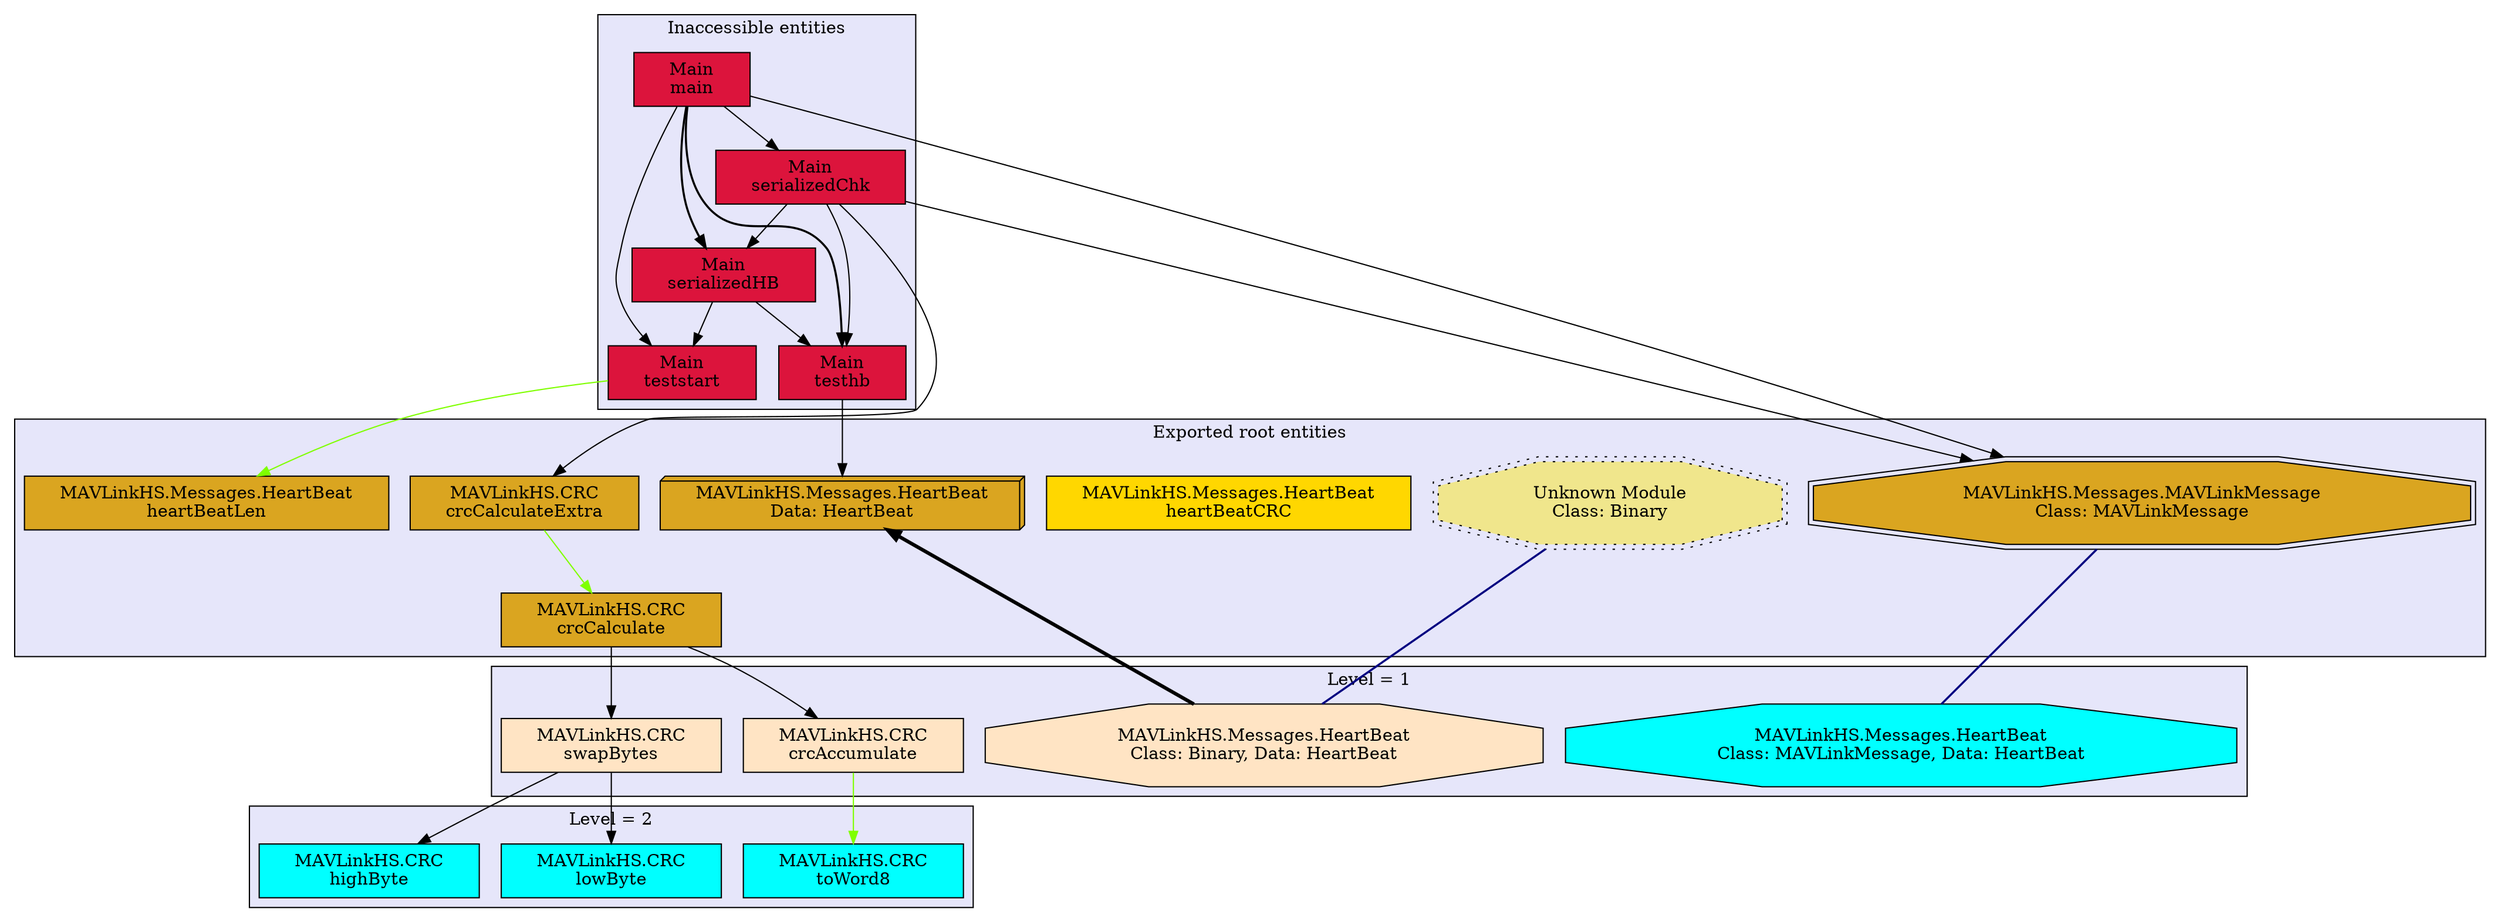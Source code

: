 digraph "Levels within software" {
    node [margin="0.4,0.1"
         ,style=filled];
    subgraph "cluster_-1" {
        graph [label="Inaccessible entities"
              ,style=filled
              ,fillcolor=lavender];
        23 [label="Main\nmain"
           ,shape=box
           ,fillcolor=crimson
           ,style="filled,solid"];
        24 [label="Main\nserializedChk"
           ,shape=box
           ,fillcolor=crimson
           ,style="filled,solid"];
        25 [label="Main\nserializedHB"
           ,shape=box
           ,fillcolor=crimson
           ,style="filled,solid"];
        26 [label="Main\ntesthb"
           ,shape=box
           ,fillcolor=crimson
           ,style="filled,solid"];
        27 [label="Main\nteststart"
           ,shape=box
           ,fillcolor=crimson
           ,style="filled,solid"];
    }
    subgraph cluster_0 {
        graph [label="Exported root entities"
              ,style=filled
              ,fillcolor=lavender];
        2 [label="MAVLinkHS.CRC\ncrcCalculate"
          ,shape=box
          ,fillcolor=goldenrod
          ,style="filled,solid"];
        3 [label="MAVLinkHS.CRC\ncrcCalculateExtra"
          ,shape=box
          ,fillcolor=goldenrod
          ,style="filled,solid"];
        8 [label="MAVLinkHS.Messages.HeartBeat\nData: HeartBeat"
          ,shape=box3d
          ,fillcolor=goldenrod
          ,style="filled,solid"];
        14 [label="MAVLinkHS.Messages.HeartBeat\nheartBeatCRC"
           ,shape=box
           ,fillcolor=gold
           ,style="filled,solid"];
        15 [label="MAVLinkHS.Messages.HeartBeat\nheartBeatLen"
           ,shape=box
           ,fillcolor=goldenrod
           ,style="filled,solid"];
        21 [label="MAVLinkHS.Messages.MAVLinkMessage\nClass: MAVLinkMessage"
           ,shape=doubleoctagon
           ,fillcolor=goldenrod
           ,style="filled,solid"];
        28 [label="Unknown Module\nClass: Binary"
           ,shape=doubleoctagon
           ,fillcolor=khaki
           ,style="filled,dotted"];
    }
    subgraph cluster_1 {
        graph [label="Level = 1"
              ,style=filled
              ,fillcolor=lavender];
        1 [label="MAVLinkHS.CRC\ncrcAccumulate"
          ,shape=box
          ,fillcolor=bisque
          ,style="filled,solid"];
        6 [label="MAVLinkHS.CRC\nswapBytes"
          ,shape=box
          ,fillcolor=bisque
          ,style="filled,solid"];
        11 [label="MAVLinkHS.Messages.HeartBeat\nClass: MAVLinkMessage, Data: HeartBeat"
           ,shape=octagon
           ,fillcolor=cyan
           ,style="filled,solid"];
        13 [label="MAVLinkHS.Messages.HeartBeat\nClass: Binary, Data: HeartBeat"
           ,shape=octagon
           ,fillcolor=bisque
           ,style="filled,solid"];
    }
    subgraph cluster_2 {
        graph [label="Level = 2"
              ,style=filled
              ,fillcolor=lavender];
        4 [label="MAVLinkHS.CRC\nhighByte"
          ,shape=box
          ,fillcolor=cyan
          ,style="filled,solid"];
        5 [label="MAVLinkHS.CRC\nlowByte"
          ,shape=box
          ,fillcolor=cyan
          ,style="filled,solid"];
        7 [label="MAVLinkHS.CRC\ntoWord8"
          ,shape=box
          ,fillcolor=cyan
          ,style="filled,solid"];
    }
    1 -> 7 [penwidth=1
           ,color=chartreuse];
    2 -> 1 [penwidth=1,color=black];
    2 -> 6 [penwidth=1,color=black];
    3 -> 2 [penwidth=1
           ,color=chartreuse];
    6 -> 4 [penwidth=1,color=black];
    6 -> 5 [penwidth=1,color=black];
    13 -> 8 [penwidth=2.9459101490553135
            ,color=black];
    21 -> 11 [penwidth=1.6931471805599454
             ,color=navy
             ,dir=none];
    23 -> 21 [penwidth=1
             ,color=black];
    23 -> 24 [penwidth=1
             ,color=black];
    23 -> 25 [penwidth=1.6931471805599454
             ,color=black];
    23 -> 26 [penwidth=1.6931471805599454
             ,color=black];
    23 -> 27 [penwidth=1
             ,color=black];
    24 -> 3 [penwidth=1
            ,color=black];
    24 -> 21 [penwidth=1
             ,color=black];
    24 -> 25 [penwidth=1
             ,color=black];
    24 -> 26 [penwidth=1
             ,color=black];
    25 -> 26 [penwidth=1
             ,color=black];
    25 -> 27 [penwidth=1
             ,color=black];
    26 -> 8 [penwidth=1
            ,color=black];
    27 -> 15 [penwidth=1
             ,color=chartreuse];
    28 -> 13 [penwidth=1.6931471805599454
             ,color=navy
             ,dir=none];
}
